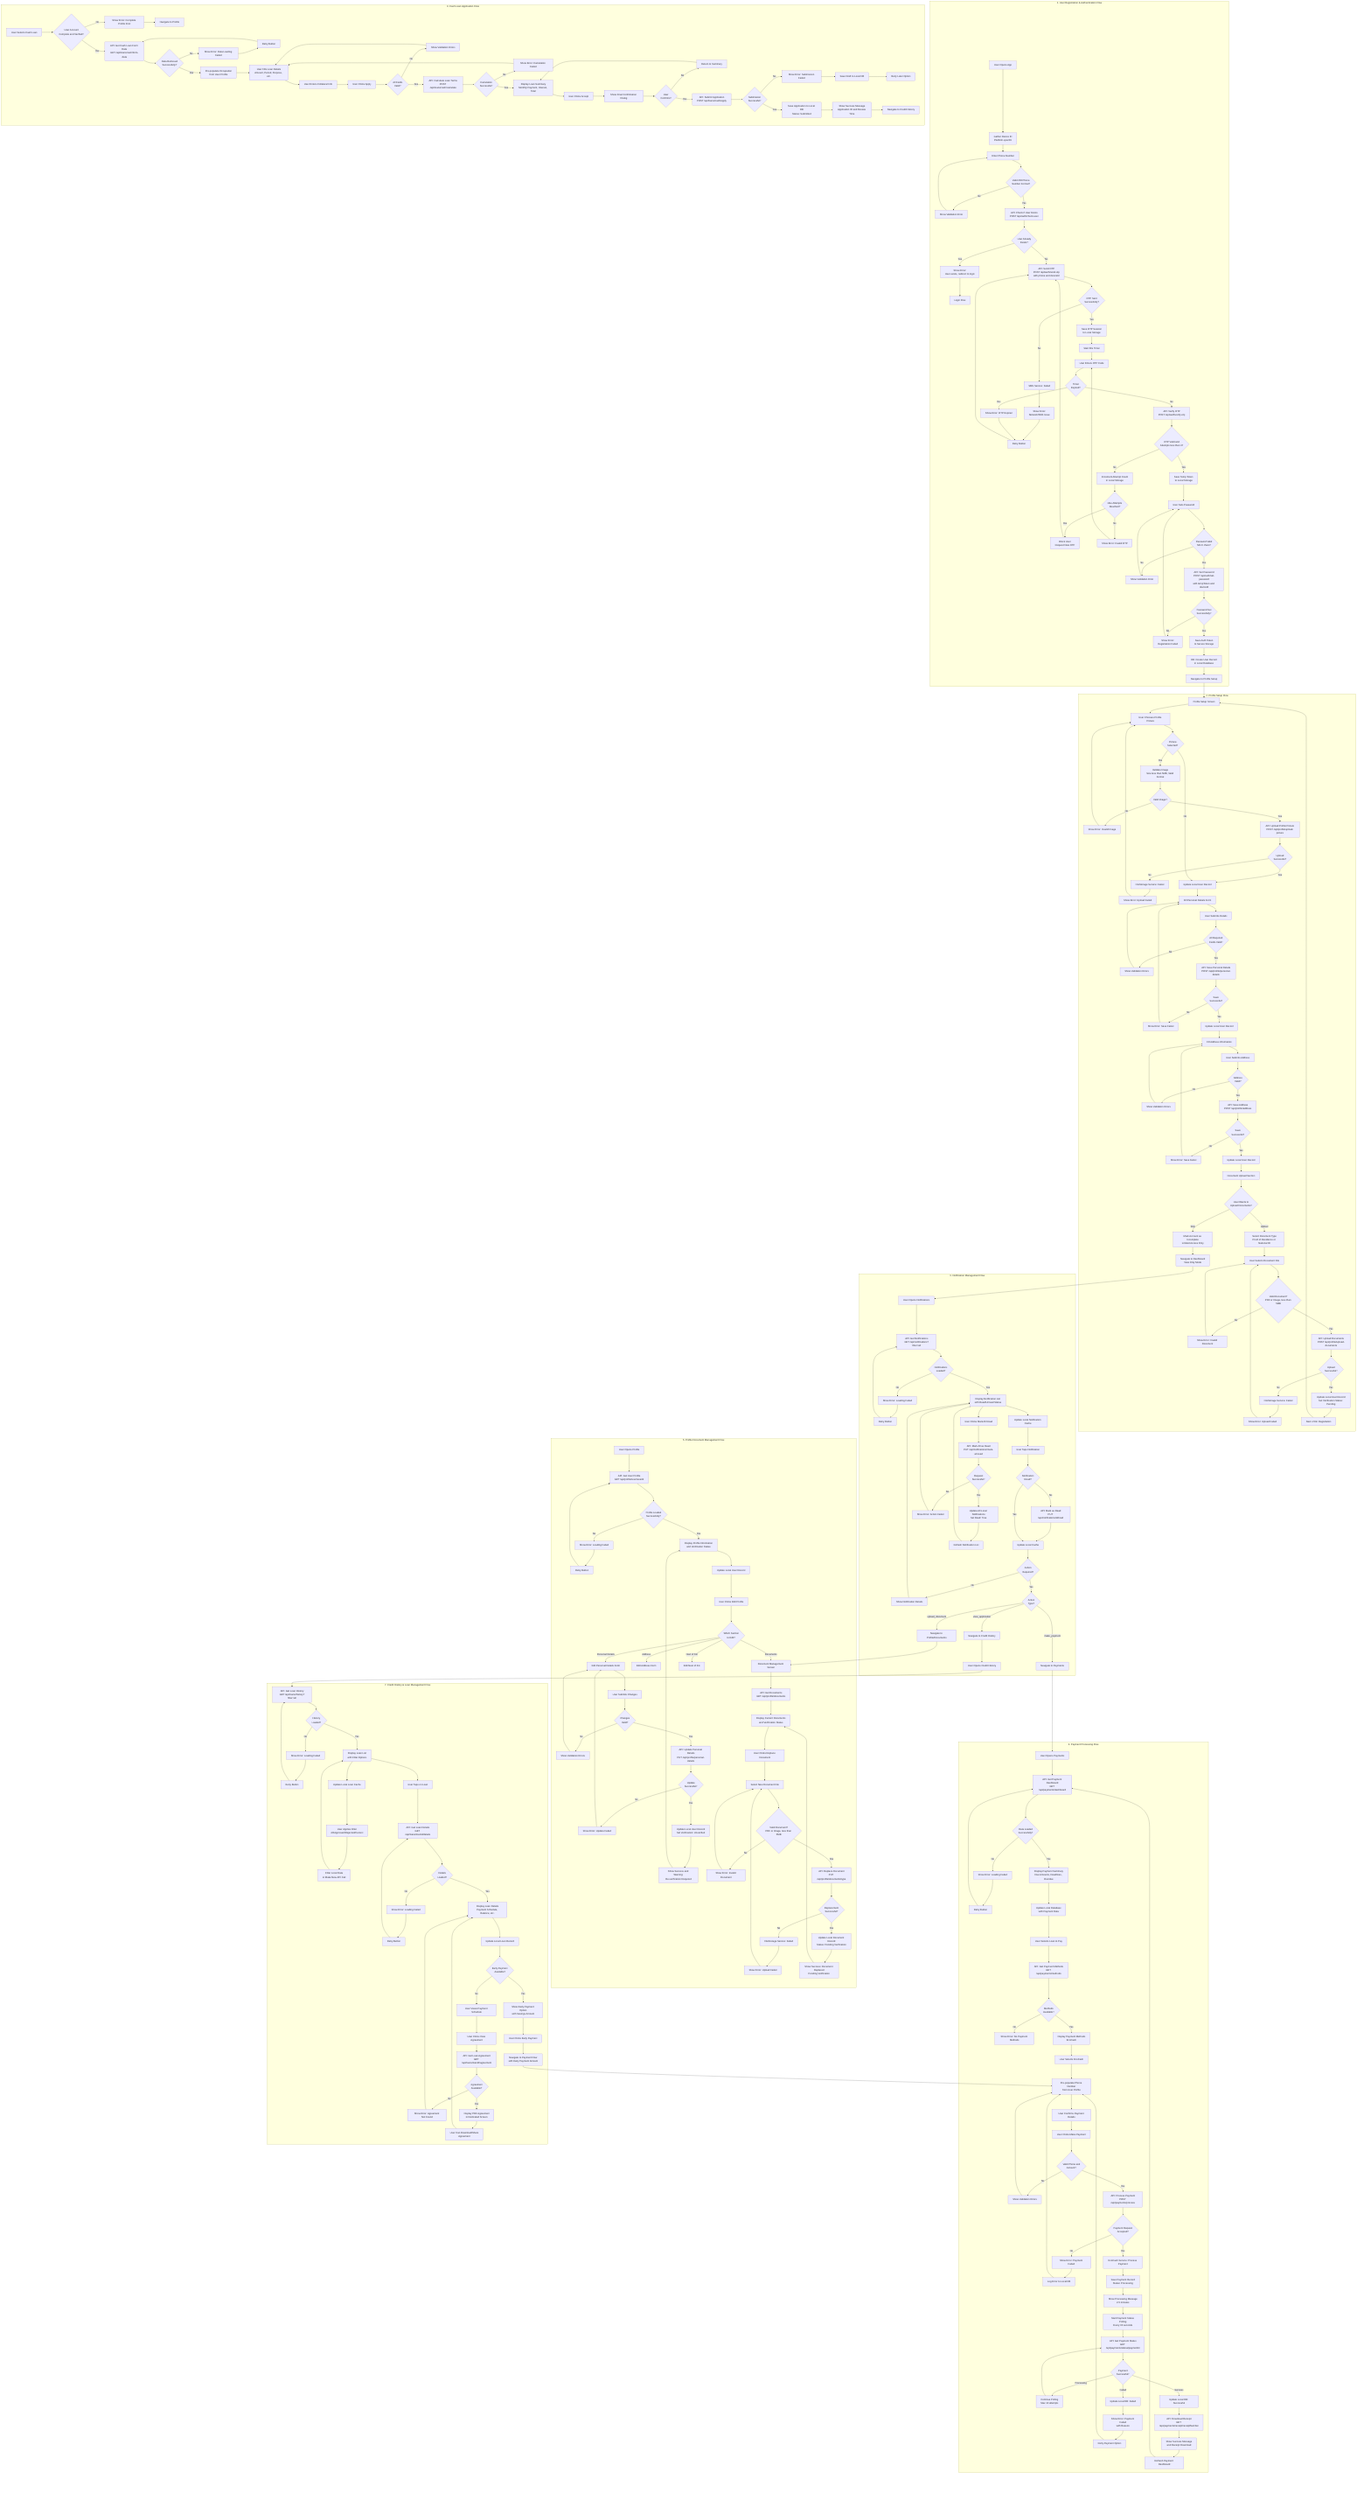 graph TD
%% === USER REGISTRATION & AUTHENTICATION FLOW ===
    subgraph "1. User Registration & Authentication Flow"
        A1[User Opens App] --> A2[Gather Device ID<br/>Platform-specific]
        A2 --> A3[Enter Phone Number]
        A3 --> A4{Valid ZW Phone<br/>Number Format?}
        A4 -->|No| A5[Show Validation Error]
        A5 --> A3
        A4 -->|Yes| A6[API: Check if User Exists<br/>POST /api/auth/check-user]
        A6 --> A7{User Already<br/>Exists?}
        A7 -->|Yes| A8[Show Error:<br/>User exists, redirect to login]
        A8 --> A9[Login Flow]
        A7 -->|No| A10[API: Send OTP<br/>POST /api/auth/send-otp<br/>with phone and deviceId]
        A10 --> A11{OTP Sent<br/>Successfully?}
        A11 -->|No| A12[SMS Service: Failed]
        A12 --> A13[Show Error:<br/>Network/SMS Issue]
        A13 --> A14[Retry Button]
        A14 --> A10
        A11 -->|Yes| A15[Save OTP Session<br/>to Local Storage]
        A15 --> A16[Start 60s Timer]
        A16 --> A17[User Enters OTP Code]
        A17 --> A18{Timer<br/>Expired?}
        A18 -->|Yes| A19[Show Error: OTP Expired]
        A19 --> A14
        A18 -->|No| A20[API: Verify OTP<br/>POST /api/auth/verify-otp]
        A20 --> A21{OTP Valid and<br/>Attempts less than 3?}
        A21 -->|No| A22[Increment Attempt Count<br/>in Local Storage]
        A22 --> A23{Max Attempts<br/>Reached?}
        A23 -->|Yes| A24[Block User<br/>Request New OTP]
        A24 --> A10
        A23 -->|No| A25[Show Error: Invalid OTP]
        A25 --> A17
        A21 -->|Yes| A26[Save Temp Token<br/>to Local Storage]
        A26 --> A27[User Sets Password]
        A27 --> A28{Password Valid<br/>Min 6 chars?}
        A28 -->|No| A29[Show Validation Error]
        A29 --> A27
        A28 -->|Yes| A30[API: Set Password<br/>POST /api/auth/set-password<br/>with tempToken and deviceId]
        A30 --> A31{Password Set<br/>Successfully?}
        A31 -->|No| A32[Show Error:<br/>Registration Failed]
        A32 --> A27
        A31 -->|Yes| A33[Save Auth Token<br/>to Secure Storage]
        A33 --> A34[DB: Create User Record<br/>in Local Database]
        A34 --> A35[Navigate to Profile Setup]
    end

%% === PROFILE SETUP FLOW ===
    subgraph "2. Profile Setup Flow"
        B1[Profile Setup Screen] --> B2[User Chooses Profile Picture]
        B2 --> B3{Picture<br/>Selected?}
        B3 -->|Yes| B4[Validate Image<br/>Size less than 5MB, Valid Format]
        B4 --> B5{Valid Image?}
        B5 -->|No| B6[Show Error: Invalid Image]
        B6 --> B2
        B5 -->|Yes| B7[API: Upload Profile Picture<br/>POST /api/profile/upload-picture]
        B7 --> B8{Upload<br/>Successful?}
        B8 -->|No| B9[FileStorage Service: Failed]
        B9 --> B10[Show Error: Upload Failed]
        B10 --> B2
        B8 -->|Yes| B11[Update Local User Record]
        B3 -->|No| B11
        B11 --> B12[Fill Personal Details Form]
        B12 --> B13[User Submits Details]
        B13 --> B14{All Required<br/>Fields Valid?}
        B14 -->|No| B15[Show Validation Errors]
        B15 --> B12
        B14 -->|Yes| B16[API: Save Personal Details<br/>POST /api/profile/personal-details]
        B16 --> B17{Save<br/>Successful?}
        B17 -->|No| B18[Show Error: Save Failed]
        B18 --> B12
        B17 -->|Yes| B19[Update Local User Record]
        B19 --> B20[Fill Address Information]
        B20 --> B21[User Submits Address]
        B21 --> B22{Address<br/>Valid?}
        B22 -->|No| B23[Show Validation Errors]
        B23 --> B20
        B22 -->|Yes| B24[API: Save Address<br/>POST /api/profile/address]
        B24 --> B25{Save<br/>Successful?}
        B25 -->|No| B26[Show Error: Save Failed]
        B26 --> B20
        B25 -->|Yes| B27[Update Local User Record]
        B27 --> B28[Document Upload Section]
        B28 --> B29{User Wants to<br/>Upload Documents?}
        B29 -->|Skip| B30[Mark Account as Incomplete<br/>Limited Access Only]
        B30 --> B31[Navigate to Dashboard<br/>View Only Mode]
        B29 -->|Upload| B32[Select Document Type<br/>Proof of Residence or National ID]
        B32 --> B33[User Selects Document File]
        B33 --> B34{Valid Document?<br/>PDF or Image, less than 5MB}
        B34 -->|No| B35[Show Error: Invalid Document]
        B35 --> B33
        B34 -->|Yes| B36[API: Upload Documents<br/>POST /api/profile/upload-documents]
        B36 --> B37{Upload<br/>Successful?}
        B37 -->|No| B38[FileStorage Service: Failed]
        B38 --> B39[Show Error: Upload Failed]
        B39 --> B33
        B37 -->|Yes| B40[Update Local User Record<br/>Set Verification Status: Pending]
        B40 --> B41[Next of Kin Registration]
    end

%% === CASH LOAN APPLICATION FLOW ===
    subgraph "3. Cash Loan Application Flow"
        C1[User Selects Cash Loan] --> C2{User Account<br/>Complete and Verified?}
        C2 -->|No| C3[Show Error: Complete Profile First]
        C3 --> C4[Navigate to Profile]
        C2 -->|Yes| C5[API: Get Cash Loan Form Data<br/>GET /api/loans/cash/form-data]
        C5 --> C6{Data Retrieved<br/>Successfully?}
        C6 -->|No| C7[Show Error: Data Loading Failed]
        C7 --> C8[Retry Button]
        C8 --> C5
        C6 -->|Yes| C9[Pre-populate Occupation<br/>from User Profile]
        C9 --> C10[User Fills Loan Details<br/>Amount, Period, Purpose, etc.]
        C10 --> C11[User Enters Collateral Info]
        C11 --> C12[User Clicks Apply]
        C12 --> C13{All Fields<br/>Valid?}
        C13 -->|No| C14[Show Validation Errors]
        C14 --> C10
        C13 -->|Yes| C15[API: Calculate Loan Terms<br/>POST /api/loans/cash/calculate]
        C15 --> C16{Calculation<br/>Successful?}
        C16 -->|No| C17[Show Error: Calculation Failed]
        C17 --> C10
        C16 -->|Yes| C18[Display Loan Summary<br/>Monthly Payment, Interest, Total]
        C18 --> C19[User Clicks Accept]
        C19 --> C20[Show Final Confirmation Dialog]
        C20 --> C21{User<br/>Confirms?}
        C21 -->|No| C22[Return to Summary]
        C22 --> C18
        C21 -->|Yes| C23[API: Submit Application<br/>POST /api/loans/cash/apply]
        C23 --> C24{Submission<br/>Successful?}
        C24 -->|No| C25[Show Error: Submission Failed]
        C25 --> C26[Save Draft to Local DB]
        C26 --> C27[Retry Later Option]
        C24 -->|Yes| C28[Save Application to Local DB<br/>Status: Submitted]
        C28 --> C29[Show Success Message<br/>Application ID and Review Time]
        C29 --> C30[Navigate to Credit History]
    end

%% === PAYMENT PROCESSING FLOW ===
    subgraph "4. Payment Processing Flow"
        D1[User Opens Payments] --> D2[API: Get Payment Dashboard<br/>GET /api/payments/dashboard]
        D2 --> D3{Data Loaded<br/>Successfully?}
        D3 -->|No| D4[Show Error: Loading Failed]
        D4 --> D5[Retry Button]
        D5 --> D2
        D3 -->|Yes| D6[Display Payment Summary<br/>Due Amounts, Deadlines, Overdue]
        D6 --> D7[Update Local Database<br/>with Payment Data]
        D7 --> D8[User Selects Loan to Pay]
        D8 --> D9[API: Get Payment Methods<br/>GET /api/payments/methods]
        D9 --> D10{Methods<br/>Available?}
        D10 -->|No| D11[Show Error: No Payment Methods]
        D10 -->|Yes| D12[Display Payment Methods<br/>EcoCash]
        D12 --> D13[User Selects EcoCash]
        D13 --> D14[Pre-populate Phone Number<br/>from User Profile]
        D14 --> D15[User Confirms Payment Details]
        D15 --> D16[User Clicks Make Payment]
        D16 --> D17{Valid Phone and<br/>Amount?}
        D17 -->|No| D18[Show Validation Errors]
        D18 --> D14
        D17 -->|Yes| D19[API: Process Payment<br/>POST /api/payments/process]
        D19 --> D20{Payment Request<br/>Accepted?}
        D20 -->|No| D21[Show Error: Payment Failed]
        D21 --> D22[Log Error to Local DB]
        D22 --> D14
        D20 -->|Yes| D23[EcoCash Service: Process Payment]
        D23 --> D24[Save Payment Record<br/>Status: Processing]
        D24 --> D25[Show Processing Message<br/>2-5 minutes]
        D25 --> D26[Start Payment Status Polling<br/>Every 30 seconds]
        D26 --> D27[API: Get Payment Status<br/>GET /api/payments/status/paymentId]
        D27 --> D28{Payment<br/>Successful?}
        D28 -->|Processing| D29[Continue Polling<br/>Max 10 attempts]
        D29 --> D27
        D28 -->|Failed| D30[Update Local DB: Failed]
        D30 --> D31[Show Error: Payment Failed<br/>with Reason]
        D31 --> D32[Retry Payment Option]
        D32 --> D14
        D28 -->|Success| D33[Update Local DB: Successful]
        D33 --> D34[API: Download Receipt<br/>GET /api/payments/receipt/receiptNumber]
        D34 --> D35[Show Success Message<br/>and Receipt Download]
        D35 --> D36[Refresh Payment Dashboard]
        D36 --> D2
    end

%% === PROFILE DOCUMENT MANAGEMENT FLOW ===
    subgraph "5. Profile Document Management Flow"
        E1[User Opens Profile] --> E2[API: Get User Profile<br/>GET /api/profile/user/userId]
        E2 --> E3{Profile Loaded<br/>Successfully?}
        E3 -->|No| E4[Show Error: Loading Failed]
        E4 --> E5[Retry Button]
        E5 --> E2
        E3 -->|Yes| E6[Display Profile Information<br/>and Verification Status]
        E6 --> E7[Update Local User Record]
        E7 --> E8[User Clicks Edit Profile]
        E8 --> E9{Which Section<br/>to Edit?}
        E9 -->|Personal Details| E10[Edit Personal Details Form]
        E9 -->|Address| E11[Edit Address Form]
        E9 -->|Documents| E12[Document Management Screen]
        E9 -->|Next of Kin| E13[Edit Next of Kin]
        E10 --> E14[User Submits Changes]
        E14 --> E15{Changes<br/>Valid?}
        E15 -->|No| E16[Show Validation Errors]
        E16 --> E10
        E15 -->|Yes| E17[API: Update Personal Details<br/>PUT /api/profile/personal-details]
        E17 --> E18{Update<br/>Successful?}
        E18 -->|No| E19[Show Error: Update Failed]
        E19 --> E10
        E18 -->|Yes| E20[Update Local User Record<br/>Set Verification: Unverified]
        E20 --> E21[Show Success and Warning:<br/>Re-verification Required]
        E21 --> E6
        E12 --> E22[API: Get Documents<br/>GET /api/profile/documents]
        E22 --> E23[Display Current Documents<br/>and Verification Status]
        E23 --> E24[User Clicks Replace Document]
        E24 --> E25[Select New Document File]
        E25 --> E26{Valid Document?<br/>PDF or Image, less than 5MB}
        E26 -->|No| E27[Show Error: Invalid Document]
        E27 --> E25
        E26 -->|Yes| E28[API: Replace Document<br/>PUT /api/profile/documents/type]
        E28 --> E29{Replacement<br/>Successful?}
        E29 -->|No| E30[FileStorage Service: Failed]
        E30 --> E31[Show Error: Upload Failed]
        E31 --> E25
        E29 -->|Yes| E32[Update Local Document Record<br/>Status: Pending Verification]
        E32 --> E33[Show Success: Document Replaced<br/>Pending Verification]
        E33 --> E23
    end

%% === NOTIFICATION MANAGEMENT FLOW ===
    subgraph "6. Notification Management Flow"
        F1[User Opens Notifications] --> F2[API: Get Notifications<br/>GET /api/notifications?filter=all]
        F2 --> F3{Notifications<br/>Loaded?}
        F3 -->|No| F4[Show Error: Loading Failed]
        F4 --> F5[Retry Button]
        F5 --> F2
        F3 -->|Yes| F6[Display Notification List<br/>with Read/Unread Status]
        F6 --> F7[Update Local Notification Cache]
        F7 --> F8[User Taps Notification]
        F8 --> F9{Notification<br/>Read?}
        F9 -->|No| F10[API: Mark as Read<br/>PUT /api/notifications/id/read]
        F10 --> F11[Update Local Cache]
        F9 -->|Yes| F11
        F11 --> F12{Action<br/>Required?}
        F12 -->|No| F13[Show Notification Details]
        F13 --> F6
        F12 -->|Yes| F14{Action<br/>Type?}
        F14 -->|make_payment| F15[Navigate to Payments]
        F14 -->|upload_document| F16[Navigate to Profile/Documents]
        F14 -->|view_application| F17[Navigate to Credit History]
        F15 --> D1
        F16 --> E12
        F17 --> G1
        F6 --> F18[User Clicks Mark All Read]
        F18 --> F19[API: Mark All as Read<br/>PUT /api/notifications/mark-all-read]
        F19 --> F20{Request<br/>Successful?}
        F20 -->|No| F21[Show Error: Action Failed]
        F21 --> F6
        F20 -->|Yes| F22[Update All Local Notifications<br/>Set Read: True]
        F22 --> F23[Refresh Notification List]
        F23 --> F6
    end

%% === CREDIT HISTORY & LOAN MANAGEMENT FLOW ===
    subgraph "7. Credit History & Loan Management Flow"
        G1[User Opens Credit History] --> G2[API: Get Loan History<br/>GET /api/loans/history?filter=all]
        G2 --> G3{History<br/>Loaded?}
        G3 -->|No| G4[Show Error: Loading Failed]
        G4 --> G5[Retry Button]
        G5 --> G2
        G3 -->|Yes| G6[Display Loan List<br/>with Filter Options]
        G6 --> G7[Update Local Loan Cache]
        G7 --> G8[User Applies Filter<br/>All/Approved/Rejected/Current]
        G8 --> G9[Filter Local Data<br/>or Make New API Call]
        G9 --> G6
        G6 --> G10[User Taps on Loan]
        G10 --> G11[API: Get Loan Details<br/>GET /api/loans/loanId/details]
        G11 --> G12{Details<br/>Loaded?}
        G12 -->|No| G13[Show Error: Loading Failed]
        G13 --> G14[Retry Button]
        G14 --> G11
        G12 -->|Yes| G15[Display Loan Details<br/>Payment Schedule, Balance, etc.]
        G15 --> G16[Update Local Loan Record]
        G16 --> G17{Early Payment<br/>Available?}
        G17 -->|Yes| G18[Show Early Payment Option<br/>with Savings Amount]
        G18 --> G19[User Clicks Early Payment]
        G19 --> G20[Navigate to Payment Flow<br/>with Early Payment Amount]
        G20 --> D14
        G17 -->|No| G21[User Views Payment Schedule]
        G21 --> G22[User Clicks View Agreement]
        G22 --> G23[API: Get Loan Agreement<br/>GET /api/loans/loanId/agreement]
        G23 --> G24{Agreement<br/>Available?}
        G24 -->|No| G25[Show Error: Agreement Not Found]
        G25 --> G15
        G24 -->|Yes| G26[Display PDF Agreement<br/>in Dedicated Screen]
        G26 --> G27[User Can Download/Share<br/>Agreement]
        G27 --> G15
    end

%% Flow connections between diagrams
    A35 --> B1
    B41 --> B1
    B31 --> F1